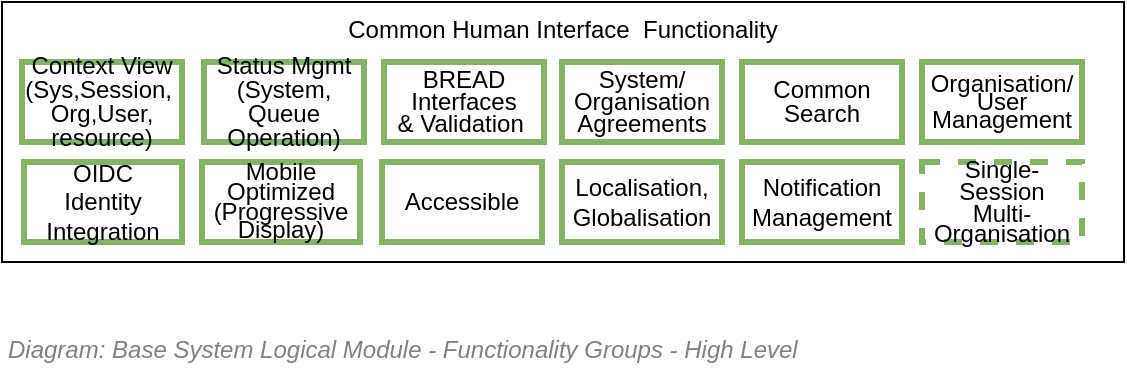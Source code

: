 <mxfile compressed="false" version="17.5.0" type="google">
  <diagram id="UE3BA3982Y95Slf7a0hU" name="Functionality - HL">
    <mxGraphModel grid="1" page="1" gridSize="10" guides="1" tooltips="1" connect="1" arrows="1" fold="1" pageScale="1" pageWidth="827" pageHeight="1169" math="0" shadow="0">
      <root>
        <mxCell id="oRMohzblakoOvz46gedz-0" />
        <mxCell id="oRMohzblakoOvz46gedz-1" parent="oRMohzblakoOvz46gedz-0" />
        <mxCell id="oRMohzblakoOvz46gedz-2" value="Common Human Interface&amp;nbsp; Functionality" style="rounded=0;whiteSpace=wrap;html=1;strokeColor=#000000;strokeWidth=1;fillColor=none;fontSize=12;fontColor=#000000;align=center;fontFamily=Helvetica;recursiveResize=0;container=1;collapsible=0;absoluteArcSize=1;arcSize=12;verticalAlign=top;" vertex="1" parent="oRMohzblakoOvz46gedz-1">
          <mxGeometry x="119.0" y="200" width="561" height="130" as="geometry" />
        </mxCell>
        <mxCell id="oRMohzblakoOvz46gedz-3" value="&lt;font style=&quot;font-size: 12px ; line-height: 90%&quot;&gt;Context View&lt;br&gt;&lt;font style=&quot;font-size: 12px&quot;&gt;(Sys,Session,&amp;nbsp; Org,User,&lt;br&gt;resource)&lt;/font&gt;&lt;/font&gt;" style="rounded=0;whiteSpace=wrap;html=1;strokeColor=#82b366;strokeWidth=3;fillColor=none;fontSize=10;align=center;fontFamily=Helvetica;verticalAlign=middle;" vertex="1" parent="oRMohzblakoOvz46gedz-2">
          <mxGeometry x="10" y="30" width="80" height="40" as="geometry" />
        </mxCell>
        <mxCell id="oRMohzblakoOvz46gedz-4" value="&lt;font style=&quot;font-size: 12px ; line-height: 90%&quot;&gt;Status Mgmt&lt;br&gt;&lt;font style=&quot;font-size: 12px&quot;&gt;(System, Queue Operation)&lt;/font&gt;&lt;/font&gt;" style="rounded=0;whiteSpace=wrap;html=1;strokeColor=#82b366;strokeWidth=3;fillColor=none;fontSize=10;align=center;fontFamily=Helvetica;verticalAlign=middle;" vertex="1" parent="oRMohzblakoOvz46gedz-2">
          <mxGeometry x="101" y="30" width="80" height="40" as="geometry" />
        </mxCell>
        <mxCell id="oRMohzblakoOvz46gedz-5" value="&lt;p style=&quot;line-height: 90% ; font-size: 12px&quot;&gt;BREAD Interfaces&lt;br&gt;&amp;amp; Validation&amp;nbsp;&lt;/p&gt;" style="rounded=0;whiteSpace=wrap;html=1;strokeColor=#82b366;strokeWidth=3;fillColor=none;fontSize=10;align=center;fontFamily=Helvetica;verticalAlign=middle;" vertex="1" parent="oRMohzblakoOvz46gedz-2">
          <mxGeometry x="191" y="30" width="80" height="40" as="geometry" />
        </mxCell>
        <mxCell id="oRMohzblakoOvz46gedz-6" value="Localisation, Globalisation" style="rounded=0;whiteSpace=wrap;html=1;strokeColor=#82b366;strokeWidth=3;fillColor=none;fontSize=12;align=center;fontFamily=Helvetica;verticalAlign=middle;" vertex="1" parent="oRMohzblakoOvz46gedz-2">
          <mxGeometry x="280" y="80" width="80" height="40" as="geometry" />
        </mxCell>
        <mxCell id="oRMohzblakoOvz46gedz-7" value="OIDC &lt;br style=&quot;font-size: 12px;&quot;&gt;Identity&lt;br style=&quot;font-size: 12px;&quot;&gt;Integration" style="rounded=0;whiteSpace=wrap;html=1;strokeColor=#82b366;strokeWidth=3;fillColor=none;fontSize=12;align=center;fontFamily=Helvetica;verticalAlign=middle;" vertex="1" parent="oRMohzblakoOvz46gedz-2">
          <mxGeometry x="11" y="80" width="79" height="40" as="geometry" />
        </mxCell>
        <mxCell id="oRMohzblakoOvz46gedz-8" value="&lt;p style=&quot;line-height: 90% ; font-size: 12px&quot;&gt;Single-Session&lt;br&gt;Multi-Organisation&lt;/p&gt;" style="rounded=0;whiteSpace=wrap;html=1;strokeColor=#82b366;strokeWidth=3;fillColor=none;fontSize=10;align=center;fontFamily=Helvetica;verticalAlign=middle;dashed=1;" vertex="1" parent="oRMohzblakoOvz46gedz-2">
          <mxGeometry x="460" y="80" width="80" height="40" as="geometry" />
        </mxCell>
        <mxCell id="oRMohzblakoOvz46gedz-9" value="&lt;p style=&quot;line-height: 80%&quot;&gt;Mobile&lt;br&gt;Optimized&lt;br style=&quot;font-size: 12px&quot;&gt;&lt;font style=&quot;font-size: 12px&quot;&gt;(Progressive Display)&lt;/font&gt;&lt;/p&gt;" style="rounded=0;whiteSpace=wrap;html=1;strokeColor=#82b366;strokeWidth=3;fillColor=none;fontSize=12;align=center;fontFamily=Helvetica;verticalAlign=middle;" vertex="1" parent="oRMohzblakoOvz46gedz-2">
          <mxGeometry x="100" y="80" width="79" height="40" as="geometry" />
        </mxCell>
        <mxCell id="oRMohzblakoOvz46gedz-10" value="Accessible" style="rounded=0;whiteSpace=wrap;html=1;strokeColor=#82b366;strokeWidth=3;fillColor=none;fontSize=12;align=center;fontFamily=Helvetica;verticalAlign=middle;" vertex="1" parent="oRMohzblakoOvz46gedz-2">
          <mxGeometry x="190" y="80" width="80" height="40" as="geometry" />
        </mxCell>
        <mxCell id="oRMohzblakoOvz46gedz-11" value="&lt;p style=&quot;line-height: 90% ; font-size: 12px&quot;&gt;System/&lt;br&gt;Organisation Agreements&lt;/p&gt;" style="rounded=0;whiteSpace=wrap;html=1;strokeColor=#82b366;strokeWidth=3;fillColor=none;fontSize=10;align=center;fontFamily=Helvetica;verticalAlign=middle;" vertex="1" parent="oRMohzblakoOvz46gedz-2">
          <mxGeometry x="280" y="30" width="80" height="40" as="geometry" />
        </mxCell>
        <mxCell id="oRMohzblakoOvz46gedz-12" value="Notification Management" style="rounded=0;whiteSpace=wrap;html=1;strokeColor=#82b366;strokeWidth=3;fillColor=none;fontSize=12;align=center;fontFamily=Helvetica;verticalAlign=middle;" vertex="1" parent="oRMohzblakoOvz46gedz-2">
          <mxGeometry x="370" y="80" width="80" height="40" as="geometry" />
        </mxCell>
        <mxCell id="oRMohzblakoOvz46gedz-13" value="&lt;font style=&quot;font-size: 12px ; line-height: 90%&quot;&gt;Common&lt;br&gt;Search&lt;/font&gt;" style="rounded=0;whiteSpace=wrap;html=1;strokeColor=#82b366;strokeWidth=3;fillColor=none;fontSize=10;align=center;fontFamily=Helvetica;verticalAlign=middle;" vertex="1" parent="oRMohzblakoOvz46gedz-2">
          <mxGeometry x="370" y="30" width="80" height="40" as="geometry" />
        </mxCell>
        <mxCell id="oRMohzblakoOvz46gedz-14" value="&lt;p style=&quot;line-height: 90%&quot;&gt;&lt;font style=&quot;font-size: 12px&quot;&gt;Organisation/ User Management&lt;/font&gt;&lt;/p&gt;" style="rounded=0;whiteSpace=wrap;html=1;strokeColor=#82b366;strokeWidth=3;fillColor=none;fontSize=10;align=center;fontFamily=Helvetica;verticalAlign=middle;" vertex="1" parent="oRMohzblakoOvz46gedz-2">
          <mxGeometry x="460" y="30" width="80" height="40" as="geometry" />
        </mxCell>
        <mxCell id="oRMohzblakoOvz46gedz-15" value="&lt;font style=&quot;font-size: 12px&quot;&gt;Diagram: Base System Logical Module -&amp;nbsp;Functionality Groups - High Level&lt;/font&gt;" style="text;strokeColor=none;fillColor=none;html=1;fontSize=24;fontStyle=2;verticalAlign=middle;align=left;shadow=0;glass=0;comic=0;opacity=30;fontColor=#808080;" vertex="1" parent="oRMohzblakoOvz46gedz-1">
          <mxGeometry x="120" y="360" width="520" height="20" as="geometry" />
        </mxCell>
      </root>
    </mxGraphModel>
  </diagram>
</mxfile>
